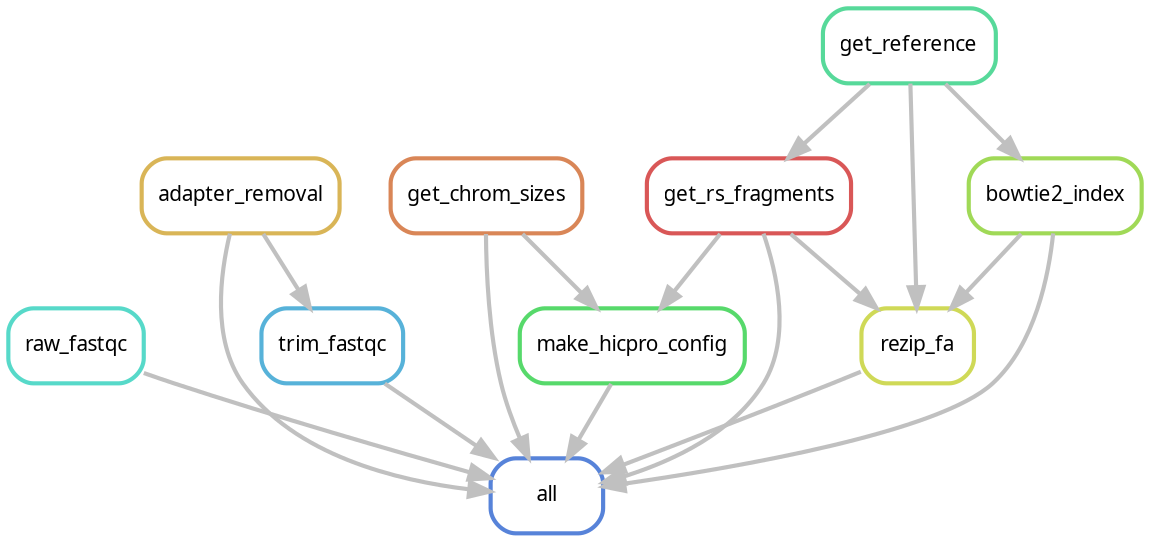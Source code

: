 digraph snakemake_dag {
    graph[bgcolor=white, margin=0];
    node[shape=box, style=rounded, fontname=sans,                 fontsize=10, penwidth=2];
    edge[penwidth=2, color=grey];
	0[label = "all", color = "0.61 0.6 0.85", style="rounded"];
	1[label = "raw_fastqc", color = "0.48 0.6 0.85", style="rounded"];
	2[label = "bowtie2_index", color = "0.24 0.6 0.85", style="rounded"];
	3[label = "get_chrom_sizes", color = "0.06 0.6 0.85", style="rounded"];
	4[label = "trim_fastqc", color = "0.55 0.6 0.85", style="rounded"];
	5[label = "adapter_removal", color = "0.12 0.6 0.85", style="rounded"];
	6[label = "get_rs_fragments", color = "0.00 0.6 0.85", style="rounded"];
	7[label = "make_hicpro_config", color = "0.36 0.6 0.85", style="rounded"];
	8[label = "rezip_fa", color = "0.18 0.6 0.85", style="rounded"];
	9[label = "get_reference", color = "0.42 0.6 0.85", style="rounded"];
	6 -> 0
	3 -> 0
	5 -> 0
	8 -> 0
	2 -> 0
	7 -> 0
	1 -> 0
	4 -> 0
	9 -> 2
	5 -> 4
	9 -> 6
	6 -> 7
	3 -> 7
	6 -> 8
	2 -> 8
	9 -> 8
}            
